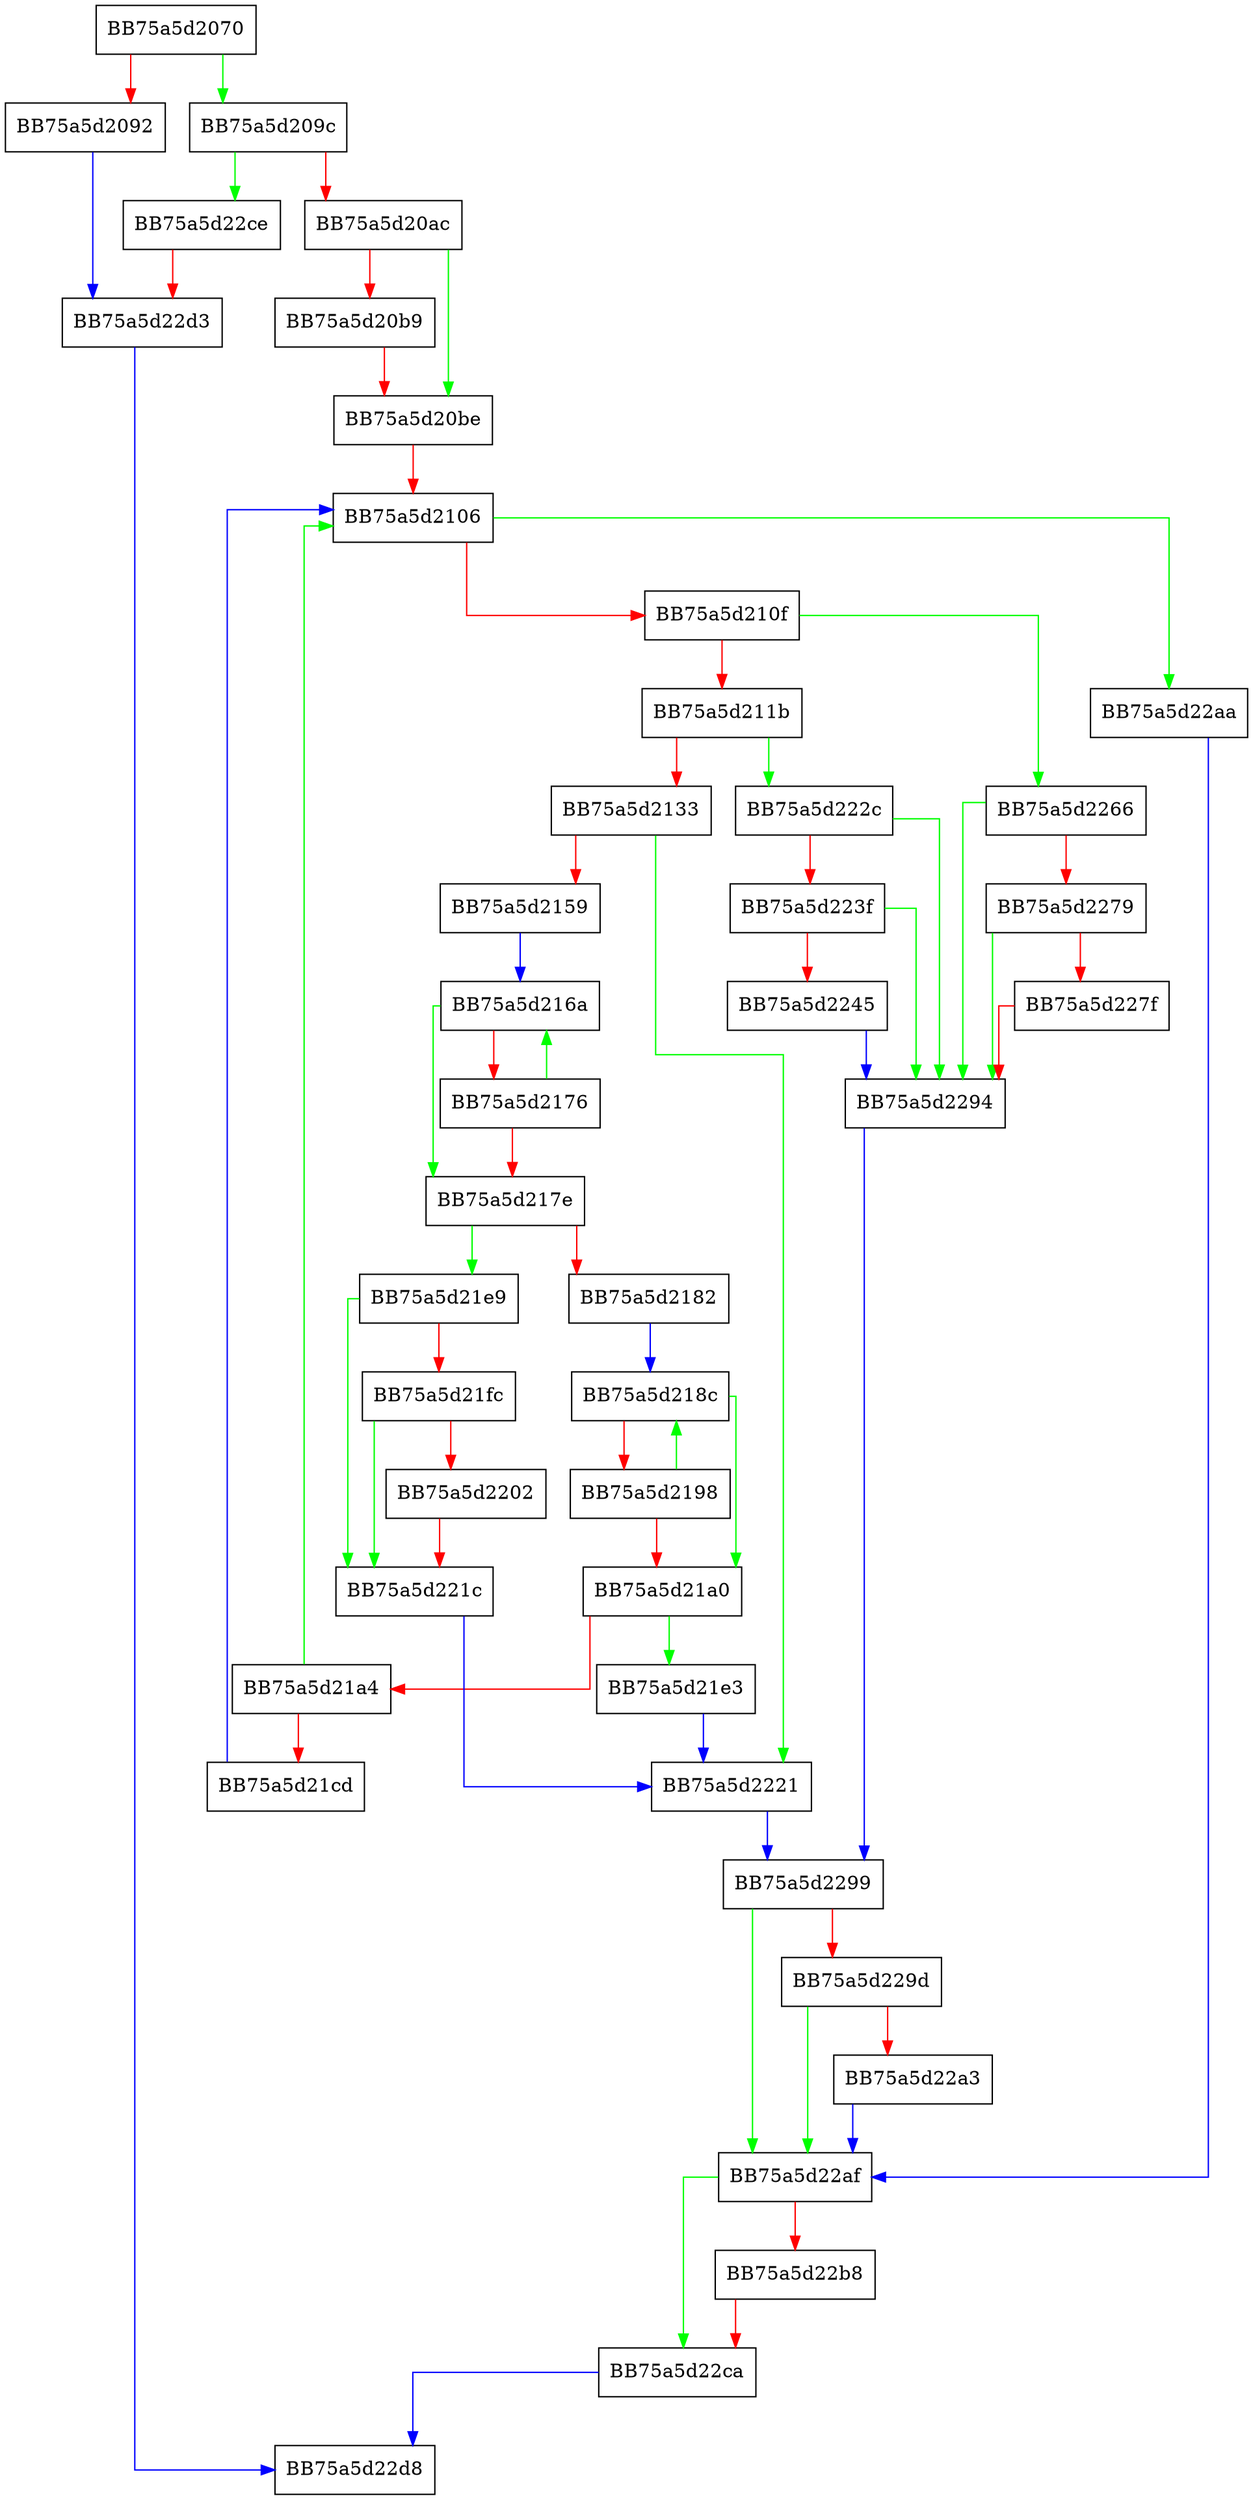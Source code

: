 digraph FindResourceByName {
  node [shape="box"];
  graph [splines=ortho];
  BB75a5d2070 -> BB75a5d209c [color="green"];
  BB75a5d2070 -> BB75a5d2092 [color="red"];
  BB75a5d2092 -> BB75a5d22d3 [color="blue"];
  BB75a5d209c -> BB75a5d22ce [color="green"];
  BB75a5d209c -> BB75a5d20ac [color="red"];
  BB75a5d20ac -> BB75a5d20be [color="green"];
  BB75a5d20ac -> BB75a5d20b9 [color="red"];
  BB75a5d20b9 -> BB75a5d20be [color="red"];
  BB75a5d20be -> BB75a5d2106 [color="red"];
  BB75a5d2106 -> BB75a5d22aa [color="green"];
  BB75a5d2106 -> BB75a5d210f [color="red"];
  BB75a5d210f -> BB75a5d2266 [color="green"];
  BB75a5d210f -> BB75a5d211b [color="red"];
  BB75a5d211b -> BB75a5d222c [color="green"];
  BB75a5d211b -> BB75a5d2133 [color="red"];
  BB75a5d2133 -> BB75a5d2221 [color="green"];
  BB75a5d2133 -> BB75a5d2159 [color="red"];
  BB75a5d2159 -> BB75a5d216a [color="blue"];
  BB75a5d216a -> BB75a5d217e [color="green"];
  BB75a5d216a -> BB75a5d2176 [color="red"];
  BB75a5d2176 -> BB75a5d216a [color="green"];
  BB75a5d2176 -> BB75a5d217e [color="red"];
  BB75a5d217e -> BB75a5d21e9 [color="green"];
  BB75a5d217e -> BB75a5d2182 [color="red"];
  BB75a5d2182 -> BB75a5d218c [color="blue"];
  BB75a5d218c -> BB75a5d21a0 [color="green"];
  BB75a5d218c -> BB75a5d2198 [color="red"];
  BB75a5d2198 -> BB75a5d218c [color="green"];
  BB75a5d2198 -> BB75a5d21a0 [color="red"];
  BB75a5d21a0 -> BB75a5d21e3 [color="green"];
  BB75a5d21a0 -> BB75a5d21a4 [color="red"];
  BB75a5d21a4 -> BB75a5d2106 [color="green"];
  BB75a5d21a4 -> BB75a5d21cd [color="red"];
  BB75a5d21cd -> BB75a5d2106 [color="blue"];
  BB75a5d21e3 -> BB75a5d2221 [color="blue"];
  BB75a5d21e9 -> BB75a5d221c [color="green"];
  BB75a5d21e9 -> BB75a5d21fc [color="red"];
  BB75a5d21fc -> BB75a5d221c [color="green"];
  BB75a5d21fc -> BB75a5d2202 [color="red"];
  BB75a5d2202 -> BB75a5d221c [color="red"];
  BB75a5d221c -> BB75a5d2221 [color="blue"];
  BB75a5d2221 -> BB75a5d2299 [color="blue"];
  BB75a5d222c -> BB75a5d2294 [color="green"];
  BB75a5d222c -> BB75a5d223f [color="red"];
  BB75a5d223f -> BB75a5d2294 [color="green"];
  BB75a5d223f -> BB75a5d2245 [color="red"];
  BB75a5d2245 -> BB75a5d2294 [color="blue"];
  BB75a5d2266 -> BB75a5d2294 [color="green"];
  BB75a5d2266 -> BB75a5d2279 [color="red"];
  BB75a5d2279 -> BB75a5d2294 [color="green"];
  BB75a5d2279 -> BB75a5d227f [color="red"];
  BB75a5d227f -> BB75a5d2294 [color="red"];
  BB75a5d2294 -> BB75a5d2299 [color="blue"];
  BB75a5d2299 -> BB75a5d22af [color="green"];
  BB75a5d2299 -> BB75a5d229d [color="red"];
  BB75a5d229d -> BB75a5d22af [color="green"];
  BB75a5d229d -> BB75a5d22a3 [color="red"];
  BB75a5d22a3 -> BB75a5d22af [color="blue"];
  BB75a5d22aa -> BB75a5d22af [color="blue"];
  BB75a5d22af -> BB75a5d22ca [color="green"];
  BB75a5d22af -> BB75a5d22b8 [color="red"];
  BB75a5d22b8 -> BB75a5d22ca [color="red"];
  BB75a5d22ca -> BB75a5d22d8 [color="blue"];
  BB75a5d22ce -> BB75a5d22d3 [color="red"];
  BB75a5d22d3 -> BB75a5d22d8 [color="blue"];
}